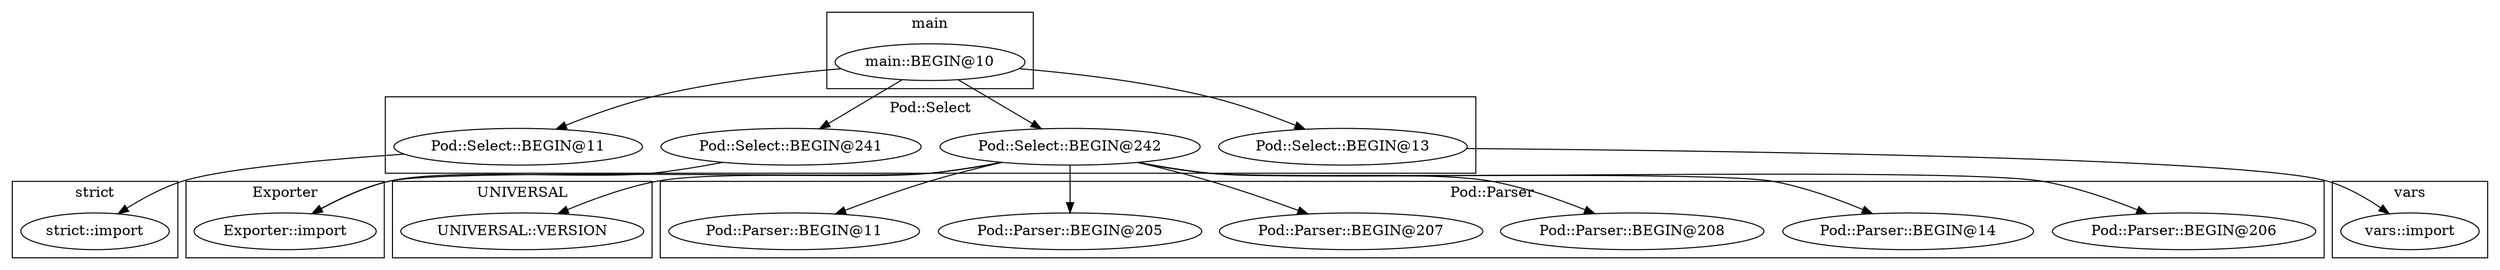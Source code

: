 digraph {
graph [overlap=false]
subgraph cluster_vars {
	label="vars";
	"vars::import";
}
subgraph cluster_main {
	label="main";
	"main::BEGIN@10";
}
subgraph cluster_strict {
	label="strict";
	"strict::import";
}
subgraph cluster_UNIVERSAL {
	label="UNIVERSAL";
	"UNIVERSAL::VERSION";
}
subgraph cluster_Pod_Select {
	label="Pod::Select";
	"Pod::Select::BEGIN@11";
	"Pod::Select::BEGIN@241";
	"Pod::Select::BEGIN@242";
	"Pod::Select::BEGIN@13";
}
subgraph cluster_Pod_Parser {
	label="Pod::Parser";
	"Pod::Parser::BEGIN@206";
	"Pod::Parser::BEGIN@14";
	"Pod::Parser::BEGIN@208";
	"Pod::Parser::BEGIN@207";
	"Pod::Parser::BEGIN@205";
	"Pod::Parser::BEGIN@11";
}
subgraph cluster_Exporter {
	label="Exporter";
	"Exporter::import";
}
"main::BEGIN@10" -> "Pod::Select::BEGIN@13";
"Pod::Select::BEGIN@242" -> "Exporter::import";
"Pod::Select::BEGIN@241" -> "Exporter::import";
"main::BEGIN@10" -> "Pod::Select::BEGIN@11";
"Pod::Select::BEGIN@242" -> "Pod::Parser::BEGIN@206";
"Pod::Select::BEGIN@13" -> "vars::import";
"Pod::Select::BEGIN@242" -> "Pod::Parser::BEGIN@205";
"Pod::Select::BEGIN@242" -> "Pod::Parser::BEGIN@14";
"Pod::Select::BEGIN@242" -> "Pod::Parser::BEGIN@208";
"Pod::Select::BEGIN@242" -> "Pod::Parser::BEGIN@207";
"main::BEGIN@10" -> "Pod::Select::BEGIN@242";
"Pod::Select::BEGIN@242" -> "UNIVERSAL::VERSION";
"Pod::Select::BEGIN@11" -> "strict::import";
"main::BEGIN@10" -> "Pod::Select::BEGIN@241";
"Pod::Select::BEGIN@242" -> "Pod::Parser::BEGIN@11";
}
